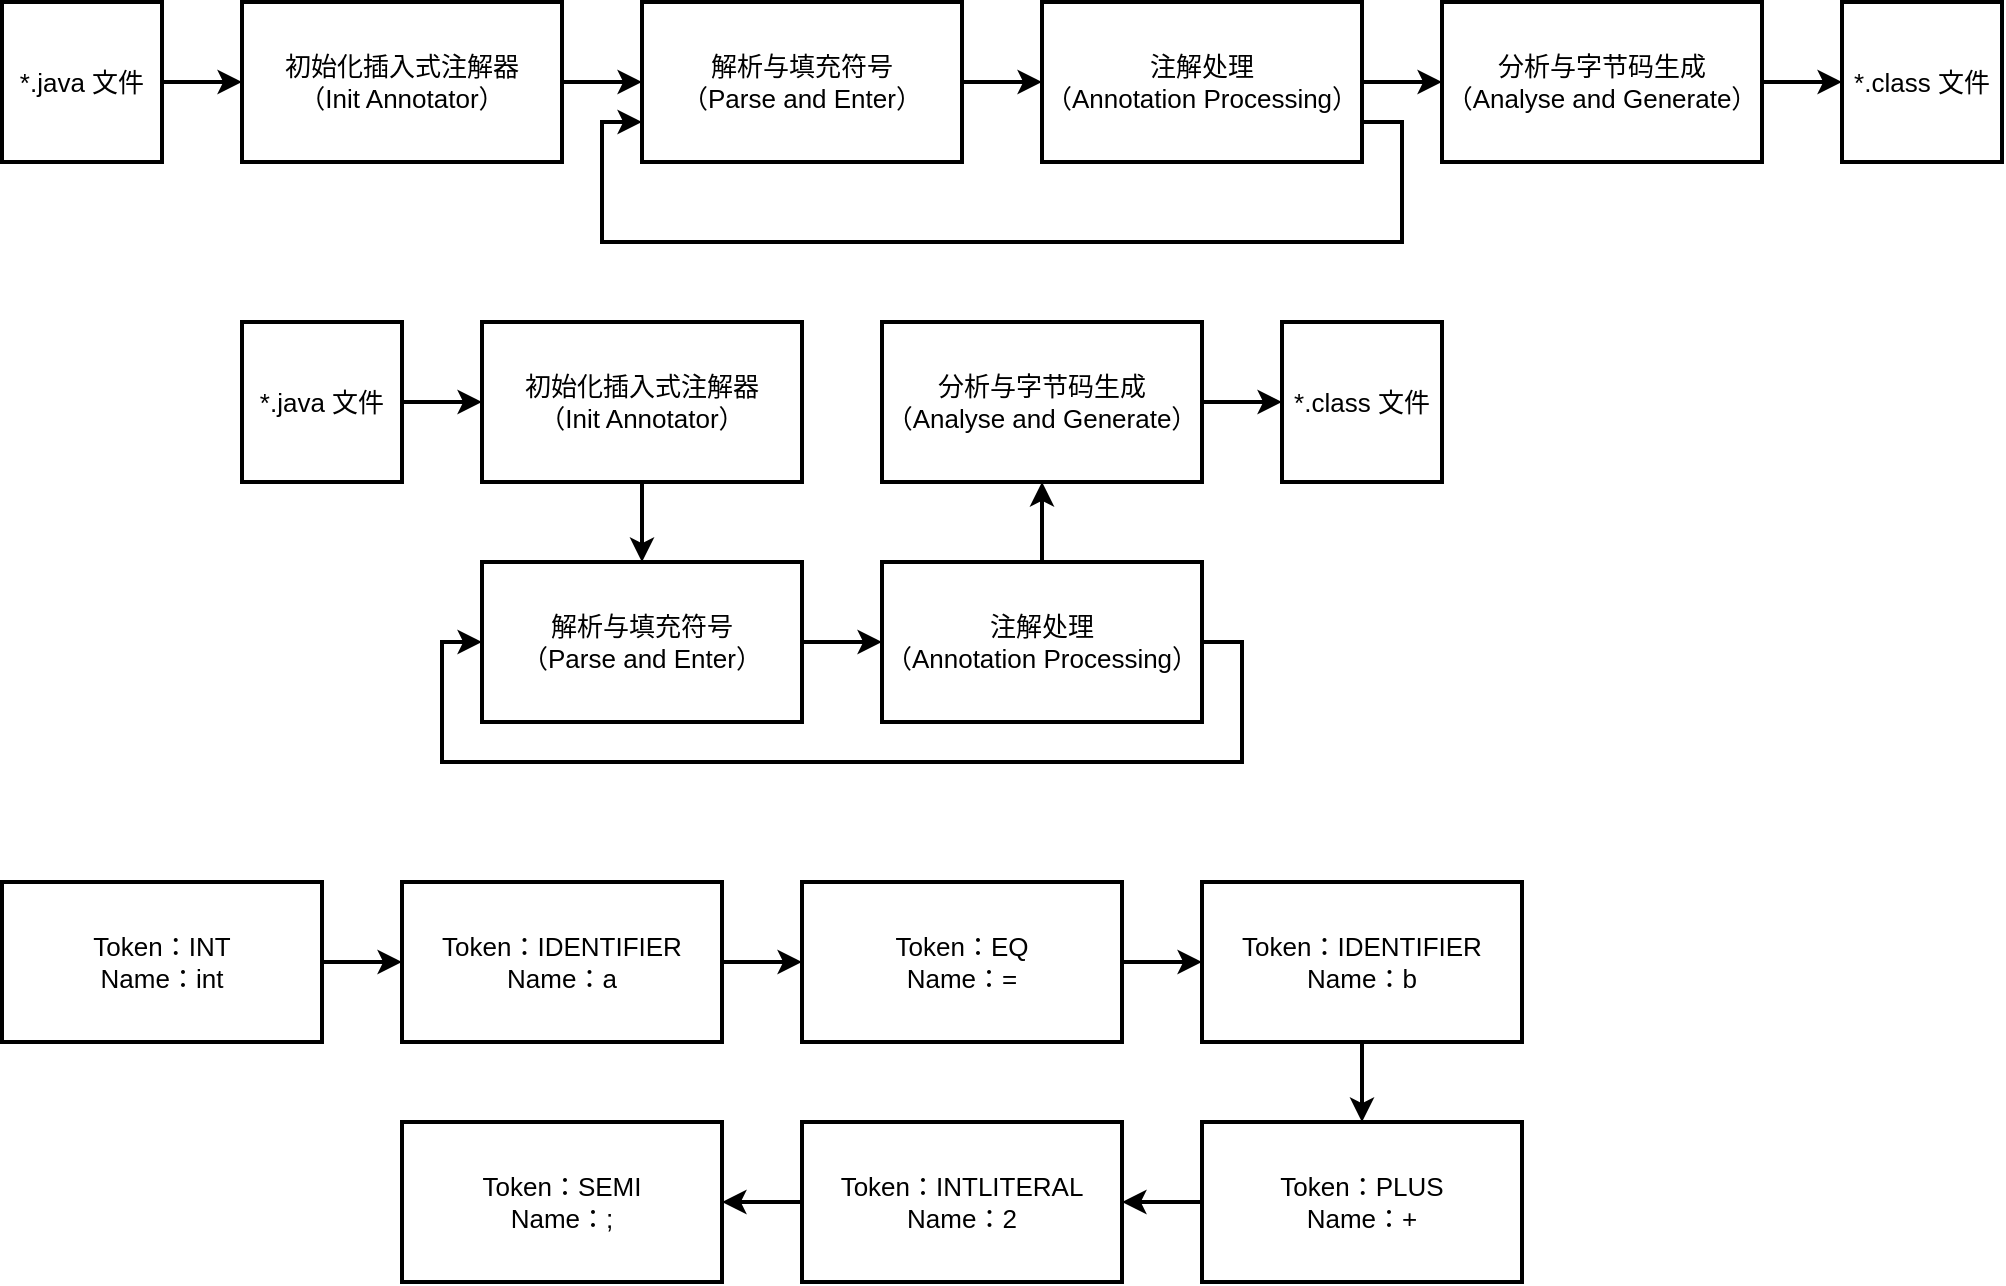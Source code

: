<mxfile version="16.2.7" type="github">
  <diagram id="GTP2Jy751cfdpb6Nv49d" name="Page-1">
    <mxGraphModel dx="1221" dy="644" grid="1" gridSize="10" guides="1" tooltips="1" connect="1" arrows="1" fold="1" page="1" pageScale="1" pageWidth="1000" pageHeight="1000" math="0" shadow="0">
      <root>
        <mxCell id="0" />
        <mxCell id="1" parent="0" />
        <mxCell id="7VngOlp7SWyjkgBkYQJs-13" value="" style="edgeStyle=orthogonalEdgeStyle;rounded=0;orthogonalLoop=1;jettySize=auto;html=1;fontSize=13;strokeWidth=2;" edge="1" parent="1" source="7VngOlp7SWyjkgBkYQJs-1" target="7VngOlp7SWyjkgBkYQJs-12">
          <mxGeometry relative="1" as="geometry" />
        </mxCell>
        <mxCell id="7VngOlp7SWyjkgBkYQJs-1" value="*.java 文件" style="rounded=0;whiteSpace=wrap;html=1;fontSize=13;strokeWidth=2;" vertex="1" parent="1">
          <mxGeometry x="40" y="200" width="80" height="80" as="geometry" />
        </mxCell>
        <mxCell id="7VngOlp7SWyjkgBkYQJs-8" value="" style="edgeStyle=orthogonalEdgeStyle;rounded=0;orthogonalLoop=1;jettySize=auto;html=1;fontSize=13;strokeWidth=2;" edge="1" parent="1" source="7VngOlp7SWyjkgBkYQJs-2" target="7VngOlp7SWyjkgBkYQJs-3">
          <mxGeometry relative="1" as="geometry" />
        </mxCell>
        <mxCell id="7VngOlp7SWyjkgBkYQJs-2" value="解析与填充符号&lt;br style=&quot;font-size: 13px;&quot;&gt;（Parse and Enter）" style="rounded=0;whiteSpace=wrap;html=1;fontSize=13;strokeWidth=2;" vertex="1" parent="1">
          <mxGeometry x="360" y="200" width="160" height="80" as="geometry" />
        </mxCell>
        <mxCell id="7VngOlp7SWyjkgBkYQJs-9" value="" style="edgeStyle=orthogonalEdgeStyle;rounded=0;orthogonalLoop=1;jettySize=auto;html=1;fontSize=13;strokeWidth=2;" edge="1" parent="1" source="7VngOlp7SWyjkgBkYQJs-3" target="7VngOlp7SWyjkgBkYQJs-5">
          <mxGeometry relative="1" as="geometry" />
        </mxCell>
        <mxCell id="7VngOlp7SWyjkgBkYQJs-11" style="edgeStyle=orthogonalEdgeStyle;rounded=0;orthogonalLoop=1;jettySize=auto;html=1;entryX=0;entryY=0.75;entryDx=0;entryDy=0;fontSize=13;exitX=1;exitY=0.75;exitDx=0;exitDy=0;strokeWidth=2;" edge="1" parent="1" source="7VngOlp7SWyjkgBkYQJs-3" target="7VngOlp7SWyjkgBkYQJs-2">
          <mxGeometry relative="1" as="geometry">
            <Array as="points">
              <mxPoint x="740" y="260" />
              <mxPoint x="740" y="320" />
              <mxPoint x="340" y="320" />
              <mxPoint x="340" y="260" />
            </Array>
          </mxGeometry>
        </mxCell>
        <mxCell id="7VngOlp7SWyjkgBkYQJs-3" value="注解处理&lt;br style=&quot;font-size: 13px;&quot;&gt;（Annotation Processing）" style="rounded=0;whiteSpace=wrap;html=1;fontSize=13;strokeWidth=2;" vertex="1" parent="1">
          <mxGeometry x="560" y="200" width="160" height="80" as="geometry" />
        </mxCell>
        <mxCell id="7VngOlp7SWyjkgBkYQJs-10" value="" style="edgeStyle=orthogonalEdgeStyle;rounded=0;orthogonalLoop=1;jettySize=auto;html=1;fontSize=13;strokeWidth=2;" edge="1" parent="1" source="7VngOlp7SWyjkgBkYQJs-5" target="7VngOlp7SWyjkgBkYQJs-6">
          <mxGeometry relative="1" as="geometry" />
        </mxCell>
        <mxCell id="7VngOlp7SWyjkgBkYQJs-5" value="分析与字节码生成&lt;br style=&quot;font-size: 13px;&quot;&gt;（Analyse and Generate）" style="rounded=0;whiteSpace=wrap;html=1;fontSize=13;strokeWidth=2;" vertex="1" parent="1">
          <mxGeometry x="760" y="200" width="160" height="80" as="geometry" />
        </mxCell>
        <mxCell id="7VngOlp7SWyjkgBkYQJs-6" value="*.class 文件" style="rounded=0;whiteSpace=wrap;html=1;fontSize=13;strokeWidth=2;" vertex="1" parent="1">
          <mxGeometry x="960" y="200" width="80" height="80" as="geometry" />
        </mxCell>
        <mxCell id="7VngOlp7SWyjkgBkYQJs-14" value="" style="edgeStyle=orthogonalEdgeStyle;rounded=0;orthogonalLoop=1;jettySize=auto;html=1;fontSize=13;strokeWidth=2;" edge="1" parent="1" source="7VngOlp7SWyjkgBkYQJs-12" target="7VngOlp7SWyjkgBkYQJs-2">
          <mxGeometry relative="1" as="geometry" />
        </mxCell>
        <mxCell id="7VngOlp7SWyjkgBkYQJs-12" value="初始化插入式注解器&lt;br&gt;（Init Annotator）" style="rounded=0;whiteSpace=wrap;html=1;fontSize=13;strokeWidth=2;" vertex="1" parent="1">
          <mxGeometry x="160" y="200" width="160" height="80" as="geometry" />
        </mxCell>
        <mxCell id="7VngOlp7SWyjkgBkYQJs-17" value="" style="edgeStyle=orthogonalEdgeStyle;rounded=0;orthogonalLoop=1;jettySize=auto;html=1;fontSize=13;strokeWidth=2;" edge="1" parent="1" source="7VngOlp7SWyjkgBkYQJs-15" target="7VngOlp7SWyjkgBkYQJs-16">
          <mxGeometry relative="1" as="geometry" />
        </mxCell>
        <mxCell id="7VngOlp7SWyjkgBkYQJs-15" value="*.java 文件" style="rounded=0;whiteSpace=wrap;html=1;fontSize=13;strokeWidth=2;" vertex="1" parent="1">
          <mxGeometry x="160" y="360" width="80" height="80" as="geometry" />
        </mxCell>
        <mxCell id="7VngOlp7SWyjkgBkYQJs-19" value="" style="edgeStyle=orthogonalEdgeStyle;rounded=0;orthogonalLoop=1;jettySize=auto;html=1;fontSize=13;strokeWidth=2;" edge="1" parent="1" source="7VngOlp7SWyjkgBkYQJs-16" target="7VngOlp7SWyjkgBkYQJs-18">
          <mxGeometry relative="1" as="geometry" />
        </mxCell>
        <mxCell id="7VngOlp7SWyjkgBkYQJs-16" value="初始化插入式注解器&lt;br&gt;（Init Annotator）" style="rounded=0;whiteSpace=wrap;html=1;fontSize=13;strokeWidth=2;" vertex="1" parent="1">
          <mxGeometry x="280" y="360" width="160" height="80" as="geometry" />
        </mxCell>
        <mxCell id="7VngOlp7SWyjkgBkYQJs-21" value="" style="edgeStyle=orthogonalEdgeStyle;rounded=0;orthogonalLoop=1;jettySize=auto;html=1;fontSize=13;strokeWidth=2;" edge="1" parent="1" source="7VngOlp7SWyjkgBkYQJs-18" target="7VngOlp7SWyjkgBkYQJs-20">
          <mxGeometry relative="1" as="geometry" />
        </mxCell>
        <mxCell id="7VngOlp7SWyjkgBkYQJs-18" value="解析与填充符号&lt;br style=&quot;font-size: 13px;&quot;&gt;（Parse and Enter）" style="rounded=0;whiteSpace=wrap;html=1;fontSize=13;strokeWidth=2;" vertex="1" parent="1">
          <mxGeometry x="280" y="480" width="160" height="80" as="geometry" />
        </mxCell>
        <mxCell id="7VngOlp7SWyjkgBkYQJs-24" value="" style="edgeStyle=orthogonalEdgeStyle;rounded=0;orthogonalLoop=1;jettySize=auto;html=1;fontSize=13;strokeWidth=2;" edge="1" parent="1" source="7VngOlp7SWyjkgBkYQJs-20" target="7VngOlp7SWyjkgBkYQJs-22">
          <mxGeometry relative="1" as="geometry" />
        </mxCell>
        <mxCell id="7VngOlp7SWyjkgBkYQJs-26" style="edgeStyle=orthogonalEdgeStyle;rounded=0;orthogonalLoop=1;jettySize=auto;html=1;entryX=0;entryY=0.5;entryDx=0;entryDy=0;fontSize=13;strokeWidth=2;" edge="1" parent="1" source="7VngOlp7SWyjkgBkYQJs-20" target="7VngOlp7SWyjkgBkYQJs-18">
          <mxGeometry relative="1" as="geometry">
            <Array as="points">
              <mxPoint x="660" y="520" />
              <mxPoint x="660" y="580" />
              <mxPoint x="260" y="580" />
              <mxPoint x="260" y="520" />
            </Array>
          </mxGeometry>
        </mxCell>
        <mxCell id="7VngOlp7SWyjkgBkYQJs-20" value="注解处理&lt;br style=&quot;font-size: 13px;&quot;&gt;（Annotation Processing）" style="rounded=0;whiteSpace=wrap;html=1;fontSize=13;strokeWidth=2;" vertex="1" parent="1">
          <mxGeometry x="480" y="480" width="160" height="80" as="geometry" />
        </mxCell>
        <mxCell id="7VngOlp7SWyjkgBkYQJs-25" value="" style="edgeStyle=orthogonalEdgeStyle;rounded=0;orthogonalLoop=1;jettySize=auto;html=1;fontSize=13;strokeWidth=2;" edge="1" parent="1" source="7VngOlp7SWyjkgBkYQJs-22" target="7VngOlp7SWyjkgBkYQJs-23">
          <mxGeometry relative="1" as="geometry" />
        </mxCell>
        <mxCell id="7VngOlp7SWyjkgBkYQJs-22" value="分析与字节码生成&lt;br style=&quot;font-size: 13px;&quot;&gt;（Analyse and Generate）" style="rounded=0;whiteSpace=wrap;html=1;fontSize=13;strokeWidth=2;" vertex="1" parent="1">
          <mxGeometry x="480" y="360" width="160" height="80" as="geometry" />
        </mxCell>
        <mxCell id="7VngOlp7SWyjkgBkYQJs-23" value="*.class 文件" style="rounded=0;whiteSpace=wrap;html=1;fontSize=13;strokeWidth=2;" vertex="1" parent="1">
          <mxGeometry x="680" y="360" width="80" height="80" as="geometry" />
        </mxCell>
        <mxCell id="7VngOlp7SWyjkgBkYQJs-29" value="" style="edgeStyle=orthogonalEdgeStyle;rounded=0;orthogonalLoop=1;jettySize=auto;html=1;fontSize=13;strokeWidth=2;" edge="1" parent="1" source="7VngOlp7SWyjkgBkYQJs-27" target="7VngOlp7SWyjkgBkYQJs-28">
          <mxGeometry relative="1" as="geometry" />
        </mxCell>
        <mxCell id="7VngOlp7SWyjkgBkYQJs-27" value="Token：INT&lt;br&gt;Name：int" style="rounded=0;whiteSpace=wrap;html=1;fontSize=13;strokeWidth=2;" vertex="1" parent="1">
          <mxGeometry x="40" y="640" width="160" height="80" as="geometry" />
        </mxCell>
        <mxCell id="7VngOlp7SWyjkgBkYQJs-31" value="" style="edgeStyle=orthogonalEdgeStyle;rounded=0;orthogonalLoop=1;jettySize=auto;html=1;fontSize=13;strokeWidth=2;" edge="1" parent="1" source="7VngOlp7SWyjkgBkYQJs-28" target="7VngOlp7SWyjkgBkYQJs-30">
          <mxGeometry relative="1" as="geometry" />
        </mxCell>
        <mxCell id="7VngOlp7SWyjkgBkYQJs-28" value="Token：IDENTIFIER&lt;br&gt;Name：a" style="rounded=0;whiteSpace=wrap;html=1;fontSize=13;strokeWidth=2;" vertex="1" parent="1">
          <mxGeometry x="240" y="640" width="160" height="80" as="geometry" />
        </mxCell>
        <mxCell id="7VngOlp7SWyjkgBkYQJs-33" value="" style="edgeStyle=orthogonalEdgeStyle;rounded=0;orthogonalLoop=1;jettySize=auto;html=1;fontSize=13;strokeWidth=2;" edge="1" parent="1" source="7VngOlp7SWyjkgBkYQJs-30" target="7VngOlp7SWyjkgBkYQJs-32">
          <mxGeometry relative="1" as="geometry" />
        </mxCell>
        <mxCell id="7VngOlp7SWyjkgBkYQJs-30" value="Token：EQ&lt;br&gt;Name：=" style="rounded=0;whiteSpace=wrap;html=1;fontSize=13;strokeWidth=2;" vertex="1" parent="1">
          <mxGeometry x="440" y="640" width="160" height="80" as="geometry" />
        </mxCell>
        <mxCell id="7VngOlp7SWyjkgBkYQJs-35" value="" style="edgeStyle=orthogonalEdgeStyle;rounded=0;orthogonalLoop=1;jettySize=auto;html=1;fontSize=13;strokeWidth=2;" edge="1" parent="1" source="7VngOlp7SWyjkgBkYQJs-32" target="7VngOlp7SWyjkgBkYQJs-34">
          <mxGeometry relative="1" as="geometry" />
        </mxCell>
        <mxCell id="7VngOlp7SWyjkgBkYQJs-32" value="Token：IDENTIFIER&lt;br&gt;Name：b" style="rounded=0;whiteSpace=wrap;html=1;fontSize=13;strokeWidth=2;" vertex="1" parent="1">
          <mxGeometry x="640" y="640" width="160" height="80" as="geometry" />
        </mxCell>
        <mxCell id="7VngOlp7SWyjkgBkYQJs-38" value="" style="edgeStyle=orthogonalEdgeStyle;rounded=0;orthogonalLoop=1;jettySize=auto;html=1;fontSize=13;strokeWidth=2;" edge="1" parent="1" source="7VngOlp7SWyjkgBkYQJs-34" target="7VngOlp7SWyjkgBkYQJs-36">
          <mxGeometry relative="1" as="geometry" />
        </mxCell>
        <mxCell id="7VngOlp7SWyjkgBkYQJs-34" value="Token：PLUS&lt;br&gt;Name：+" style="rounded=0;whiteSpace=wrap;html=1;fontSize=13;strokeWidth=2;" vertex="1" parent="1">
          <mxGeometry x="640" y="760" width="160" height="80" as="geometry" />
        </mxCell>
        <mxCell id="7VngOlp7SWyjkgBkYQJs-39" value="" style="edgeStyle=orthogonalEdgeStyle;rounded=0;orthogonalLoop=1;jettySize=auto;html=1;fontSize=13;strokeWidth=2;" edge="1" parent="1" source="7VngOlp7SWyjkgBkYQJs-36" target="7VngOlp7SWyjkgBkYQJs-37">
          <mxGeometry relative="1" as="geometry" />
        </mxCell>
        <mxCell id="7VngOlp7SWyjkgBkYQJs-36" value="Token：INTLITERAL&lt;br&gt;Name：2" style="rounded=0;whiteSpace=wrap;html=1;fontSize=13;strokeWidth=2;" vertex="1" parent="1">
          <mxGeometry x="440" y="760" width="160" height="80" as="geometry" />
        </mxCell>
        <mxCell id="7VngOlp7SWyjkgBkYQJs-37" value="Token：SEMI&lt;br&gt;Name：;" style="rounded=0;whiteSpace=wrap;html=1;fontSize=13;strokeWidth=2;" vertex="1" parent="1">
          <mxGeometry x="240" y="760" width="160" height="80" as="geometry" />
        </mxCell>
      </root>
    </mxGraphModel>
  </diagram>
</mxfile>
